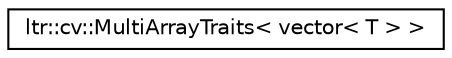 digraph G
{
  edge [fontname="Helvetica",fontsize="10",labelfontname="Helvetica",labelfontsize="10"];
  node [fontname="Helvetica",fontsize="10",shape=record];
  rankdir="LR";
  Node1 [label="ltr::cv::MultiArrayTraits\< vector\< T \> \>",height=0.2,width=0.4,color="black", fillcolor="white", style="filled",URL="$structltr_1_1cv_1_1_multi_array_traits_3_01vector_3_01_t_01_4_01_4.html"];
}
